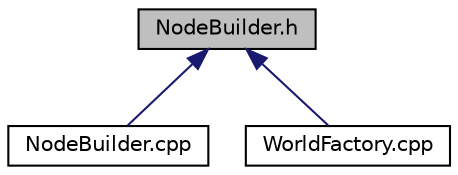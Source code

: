 digraph "NodeBuilder.h"
{
  edge [fontname="Helvetica",fontsize="10",labelfontname="Helvetica",labelfontsize="10"];
  node [fontname="Helvetica",fontsize="10",shape=record];
  Node1 [label="NodeBuilder.h",height=0.2,width=0.4,color="black", fillcolor="grey75", style="filled", fontcolor="black"];
  Node1 -> Node2 [dir="back",color="midnightblue",fontsize="10",style="solid",fontname="Helvetica"];
  Node2 [label="NodeBuilder.cpp",height=0.2,width=0.4,color="black", fillcolor="white", style="filled",URL="$_node_builder_8cpp.html"];
  Node1 -> Node3 [dir="back",color="midnightblue",fontsize="10",style="solid",fontname="Helvetica"];
  Node3 [label="WorldFactory.cpp",height=0.2,width=0.4,color="black", fillcolor="white", style="filled",URL="$_world_factory_8cpp.html"];
}
